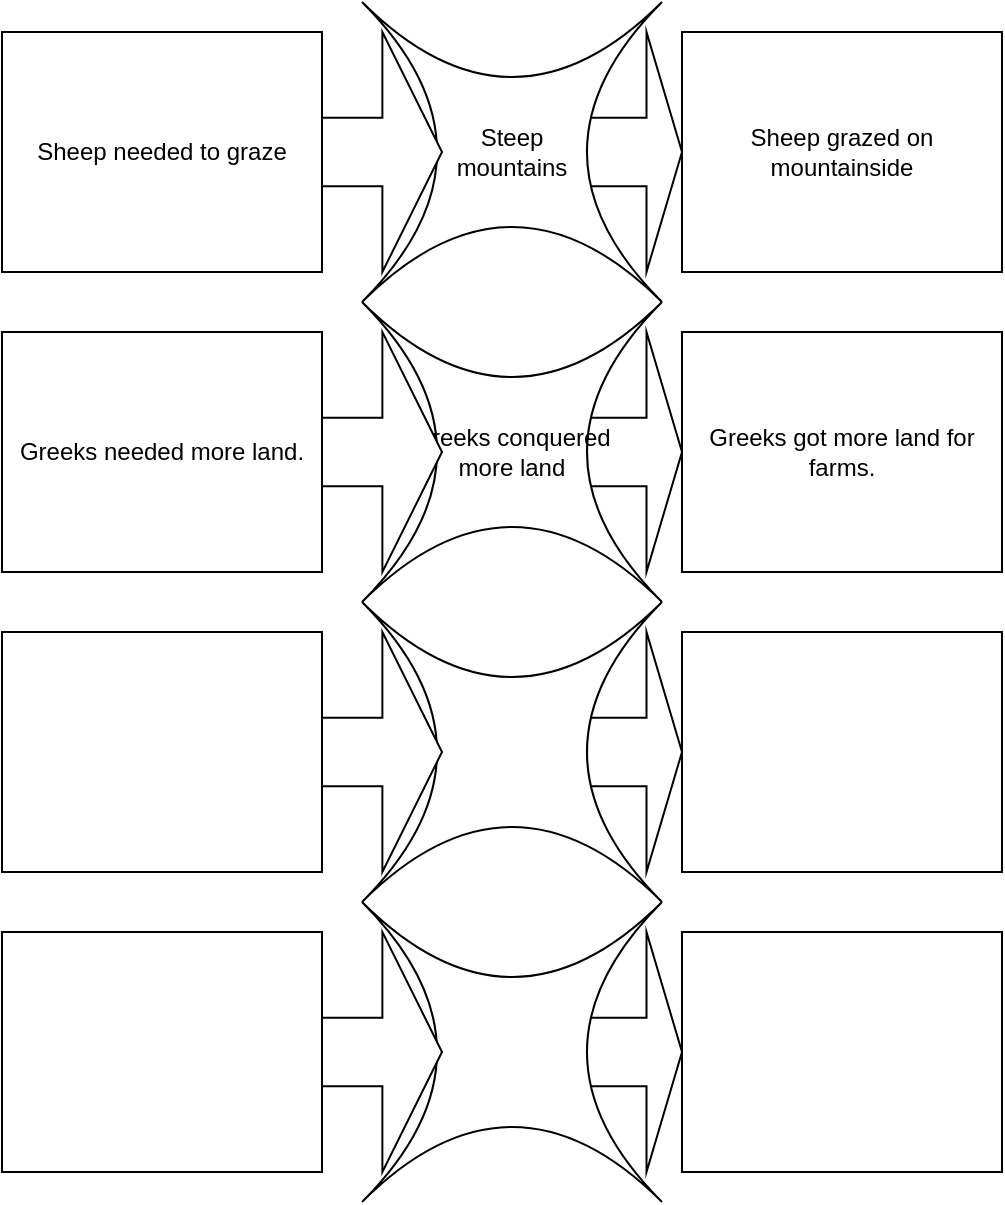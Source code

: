 <mxfile version="17.2.4" type="github">
  <diagram id="C5RBs43oDa-KdzZeNtuy" name="Page-1">
    <mxGraphModel dx="1019" dy="564" grid="1" gridSize="10" guides="1" tooltips="1" connect="1" arrows="1" fold="1" page="1" pageScale="1" pageWidth="827" pageHeight="1169" math="0" shadow="0">
      <root>
        <mxCell id="WIyWlLk6GJQsqaUBKTNV-0" />
        <mxCell id="WIyWlLk6GJQsqaUBKTNV-1" parent="WIyWlLk6GJQsqaUBKTNV-0" />
        <mxCell id="cJ6OhSSRO1YWLbn897M6-4" value="" style="shape=singleArrow;whiteSpace=wrap;html=1;arrowWidth=0.286;arrowSize=0.355;" vertex="1" parent="WIyWlLk6GJQsqaUBKTNV-1">
          <mxGeometry x="400" y="120" width="50" height="120" as="geometry" />
        </mxCell>
        <mxCell id="cJ6OhSSRO1YWLbn897M6-2" value="Steep &lt;br&gt;mountains" style="shape=switch;whiteSpace=wrap;html=1;" vertex="1" parent="WIyWlLk6GJQsqaUBKTNV-1">
          <mxGeometry x="290" y="105" width="150" height="150" as="geometry" />
        </mxCell>
        <mxCell id="cJ6OhSSRO1YWLbn897M6-1" value="" style="shape=singleArrow;whiteSpace=wrap;html=1;arrowWidth=0.285;arrowSize=0.271;" vertex="1" parent="WIyWlLk6GJQsqaUBKTNV-1">
          <mxGeometry x="220" y="120" width="110" height="120" as="geometry" />
        </mxCell>
        <mxCell id="cJ6OhSSRO1YWLbn897M6-0" value="Sheep needed to graze" style="rounded=0;whiteSpace=wrap;html=1;" vertex="1" parent="WIyWlLk6GJQsqaUBKTNV-1">
          <mxGeometry x="110" y="120" width="160" height="120" as="geometry" />
        </mxCell>
        <mxCell id="cJ6OhSSRO1YWLbn897M6-3" value="Sheep grazed on mountainside" style="rounded=0;whiteSpace=wrap;html=1;" vertex="1" parent="WIyWlLk6GJQsqaUBKTNV-1">
          <mxGeometry x="450" y="120" width="160" height="120" as="geometry" />
        </mxCell>
        <mxCell id="cJ6OhSSRO1YWLbn897M6-5" value="" style="shape=singleArrow;whiteSpace=wrap;html=1;arrowWidth=0.286;arrowSize=0.355;" vertex="1" parent="WIyWlLk6GJQsqaUBKTNV-1">
          <mxGeometry x="400" y="270" width="50" height="120" as="geometry" />
        </mxCell>
        <mxCell id="cJ6OhSSRO1YWLbn897M6-6" value="Greeks conquered &lt;br&gt;more land" style="shape=switch;whiteSpace=wrap;html=1;" vertex="1" parent="WIyWlLk6GJQsqaUBKTNV-1">
          <mxGeometry x="290" y="255" width="150" height="150" as="geometry" />
        </mxCell>
        <mxCell id="cJ6OhSSRO1YWLbn897M6-7" value="" style="shape=singleArrow;whiteSpace=wrap;html=1;arrowWidth=0.285;arrowSize=0.271;" vertex="1" parent="WIyWlLk6GJQsqaUBKTNV-1">
          <mxGeometry x="220" y="270" width="110" height="120" as="geometry" />
        </mxCell>
        <mxCell id="cJ6OhSSRO1YWLbn897M6-8" value="Greeks needed more land." style="rounded=0;whiteSpace=wrap;html=1;" vertex="1" parent="WIyWlLk6GJQsqaUBKTNV-1">
          <mxGeometry x="110" y="270" width="160" height="120" as="geometry" />
        </mxCell>
        <mxCell id="cJ6OhSSRO1YWLbn897M6-9" value="Greeks got more land for farms." style="rounded=0;whiteSpace=wrap;html=1;" vertex="1" parent="WIyWlLk6GJQsqaUBKTNV-1">
          <mxGeometry x="450" y="270" width="160" height="120" as="geometry" />
        </mxCell>
        <mxCell id="cJ6OhSSRO1YWLbn897M6-15" value="" style="shape=singleArrow;whiteSpace=wrap;html=1;arrowWidth=0.286;arrowSize=0.355;" vertex="1" parent="WIyWlLk6GJQsqaUBKTNV-1">
          <mxGeometry x="400" y="420" width="50" height="120" as="geometry" />
        </mxCell>
        <mxCell id="cJ6OhSSRO1YWLbn897M6-16" value="" style="shape=switch;whiteSpace=wrap;html=1;" vertex="1" parent="WIyWlLk6GJQsqaUBKTNV-1">
          <mxGeometry x="290" y="405" width="150" height="150" as="geometry" />
        </mxCell>
        <mxCell id="cJ6OhSSRO1YWLbn897M6-17" value="" style="shape=singleArrow;whiteSpace=wrap;html=1;arrowWidth=0.285;arrowSize=0.271;" vertex="1" parent="WIyWlLk6GJQsqaUBKTNV-1">
          <mxGeometry x="220" y="420" width="110" height="120" as="geometry" />
        </mxCell>
        <mxCell id="cJ6OhSSRO1YWLbn897M6-18" value="" style="rounded=0;whiteSpace=wrap;html=1;" vertex="1" parent="WIyWlLk6GJQsqaUBKTNV-1">
          <mxGeometry x="450" y="420" width="160" height="120" as="geometry" />
        </mxCell>
        <mxCell id="cJ6OhSSRO1YWLbn897M6-19" value="" style="shape=singleArrow;whiteSpace=wrap;html=1;arrowWidth=0.286;arrowSize=0.355;" vertex="1" parent="WIyWlLk6GJQsqaUBKTNV-1">
          <mxGeometry x="400" y="570" width="50" height="120" as="geometry" />
        </mxCell>
        <mxCell id="cJ6OhSSRO1YWLbn897M6-20" value="" style="shape=switch;whiteSpace=wrap;html=1;" vertex="1" parent="WIyWlLk6GJQsqaUBKTNV-1">
          <mxGeometry x="290" y="555" width="150" height="150" as="geometry" />
        </mxCell>
        <mxCell id="cJ6OhSSRO1YWLbn897M6-21" value="" style="shape=singleArrow;whiteSpace=wrap;html=1;arrowWidth=0.285;arrowSize=0.271;" vertex="1" parent="WIyWlLk6GJQsqaUBKTNV-1">
          <mxGeometry x="220" y="570" width="110" height="120" as="geometry" />
        </mxCell>
        <mxCell id="cJ6OhSSRO1YWLbn897M6-22" value="" style="rounded=0;whiteSpace=wrap;html=1;" vertex="1" parent="WIyWlLk6GJQsqaUBKTNV-1">
          <mxGeometry x="450" y="570" width="160" height="120" as="geometry" />
        </mxCell>
        <mxCell id="cJ6OhSSRO1YWLbn897M6-23" value="" style="rounded=0;whiteSpace=wrap;html=1;" vertex="1" parent="WIyWlLk6GJQsqaUBKTNV-1">
          <mxGeometry x="110" y="420" width="160" height="120" as="geometry" />
        </mxCell>
        <mxCell id="cJ6OhSSRO1YWLbn897M6-24" value="" style="rounded=0;whiteSpace=wrap;html=1;" vertex="1" parent="WIyWlLk6GJQsqaUBKTNV-1">
          <mxGeometry x="110" y="570" width="160" height="120" as="geometry" />
        </mxCell>
      </root>
    </mxGraphModel>
  </diagram>
</mxfile>
